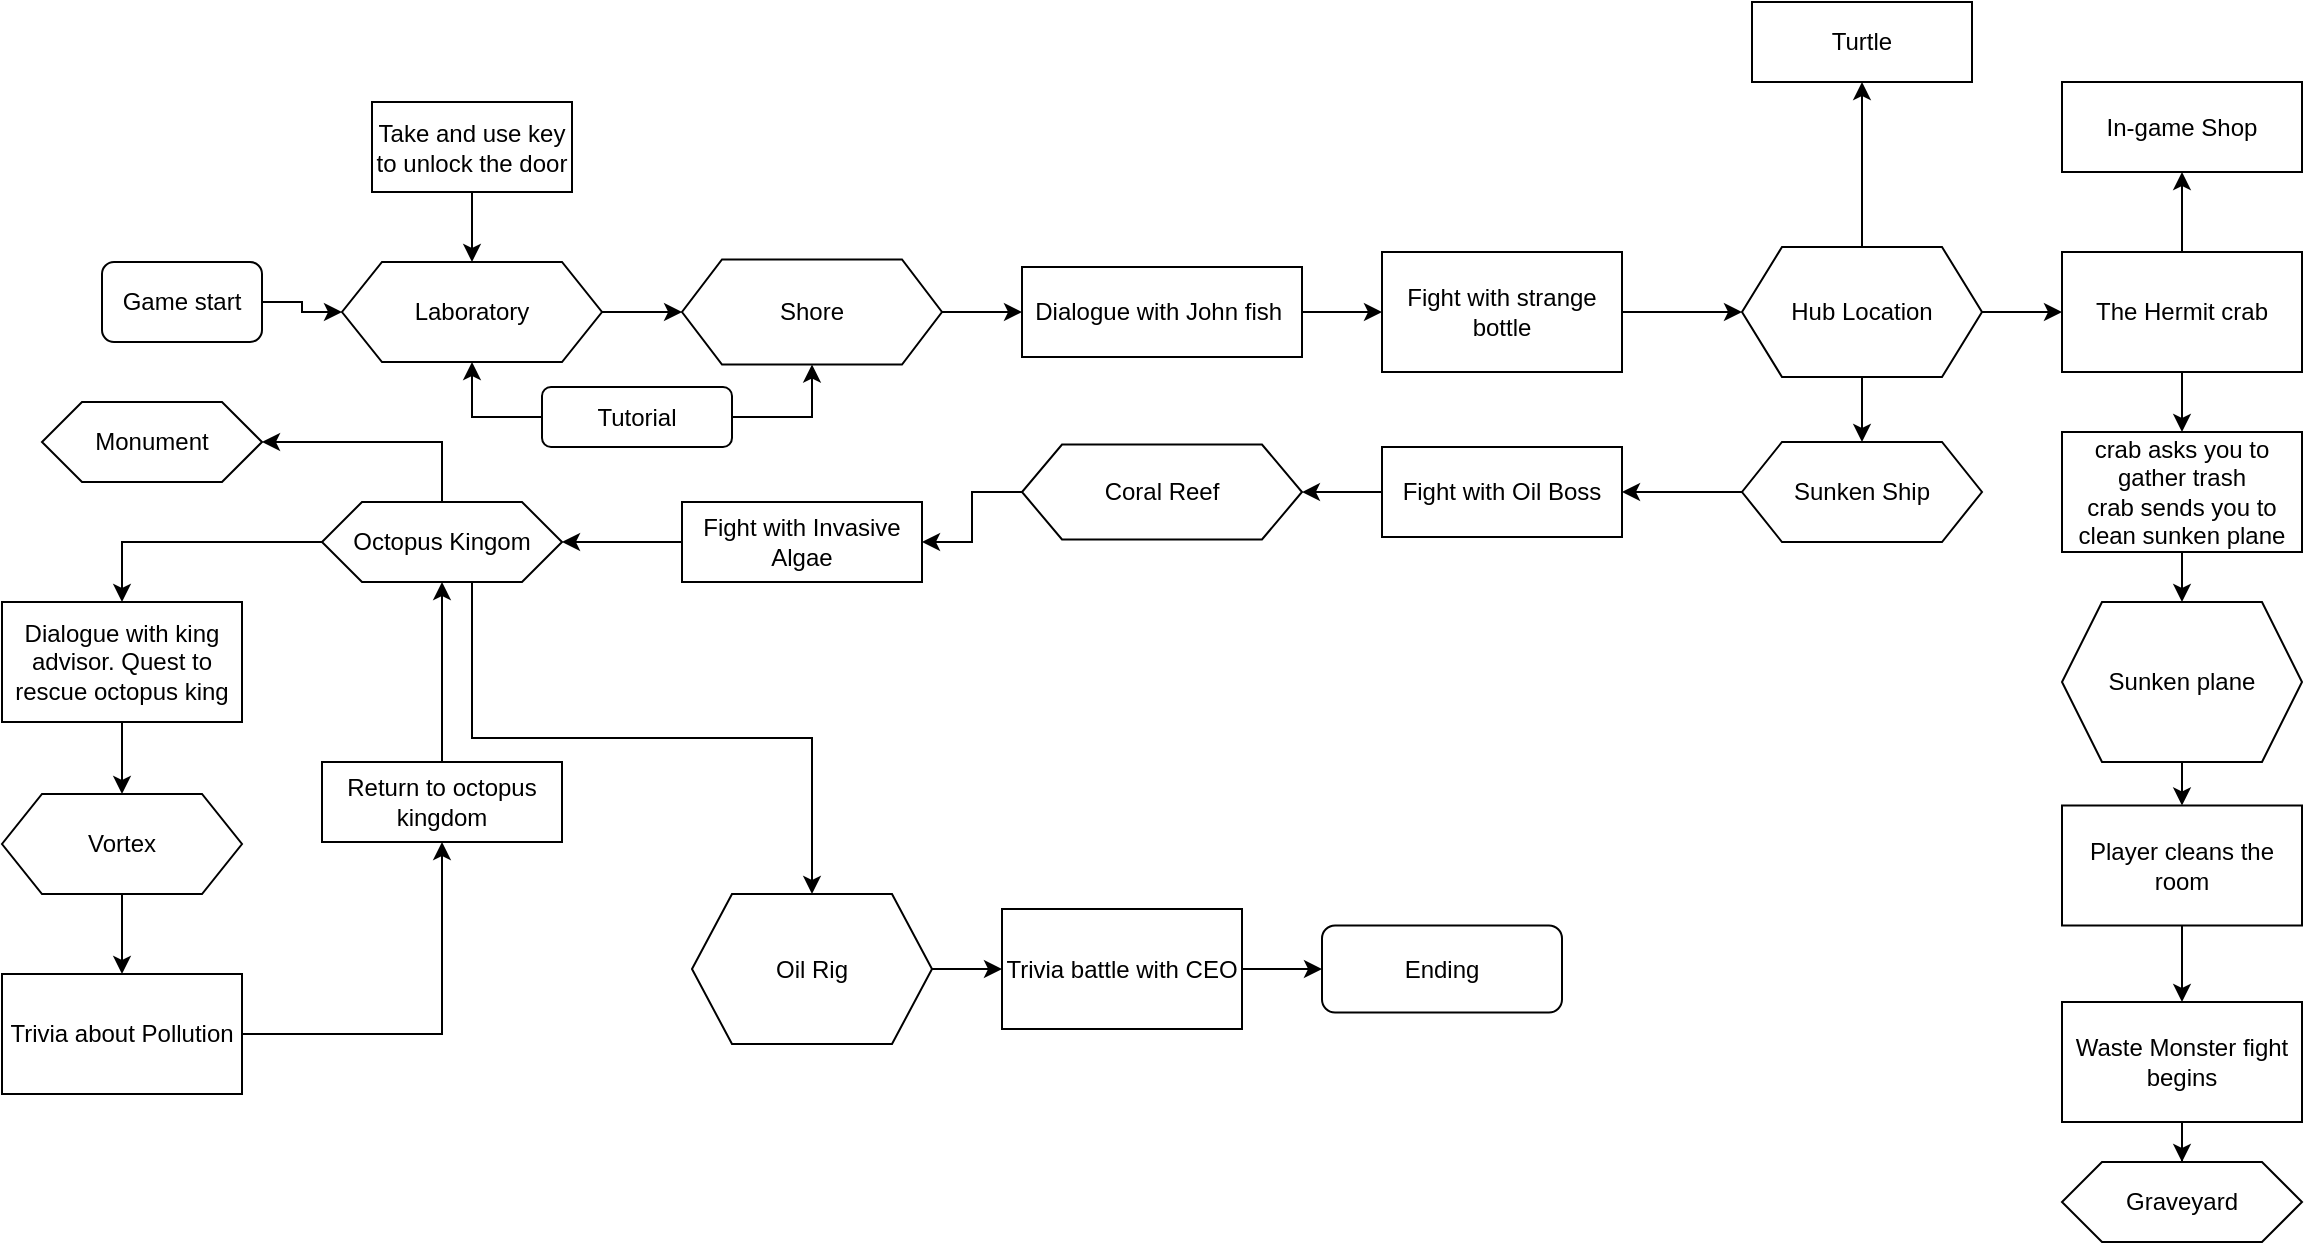 <mxfile version="25.0.3">
  <diagram id="C5RBs43oDa-KdzZeNtuy" name="Page-1">
    <mxGraphModel dx="2430" dy="674" grid="1" gridSize="10" guides="1" tooltips="1" connect="1" arrows="1" fold="1" page="1" pageScale="1" pageWidth="1169" pageHeight="827" math="0" shadow="0">
      <root>
        <mxCell id="WIyWlLk6GJQsqaUBKTNV-0" />
        <mxCell id="WIyWlLk6GJQsqaUBKTNV-1" parent="WIyWlLk6GJQsqaUBKTNV-0" />
        <mxCell id="k1QMkolN6IlTNRxzYxFX-5" value="" style="edgeStyle=orthogonalEdgeStyle;rounded=0;orthogonalLoop=1;jettySize=auto;html=1;" edge="1" parent="WIyWlLk6GJQsqaUBKTNV-1" source="k1QMkolN6IlTNRxzYxFX-0" target="k1QMkolN6IlTNRxzYxFX-1">
          <mxGeometry relative="1" as="geometry" />
        </mxCell>
        <mxCell id="k1QMkolN6IlTNRxzYxFX-0" value="Game start" style="rounded=1;whiteSpace=wrap;html=1;" vertex="1" parent="WIyWlLk6GJQsqaUBKTNV-1">
          <mxGeometry y="200" width="80" height="40" as="geometry" />
        </mxCell>
        <mxCell id="k1QMkolN6IlTNRxzYxFX-11" value="" style="edgeStyle=orthogonalEdgeStyle;rounded=0;orthogonalLoop=1;jettySize=auto;html=1;" edge="1" parent="WIyWlLk6GJQsqaUBKTNV-1" source="k1QMkolN6IlTNRxzYxFX-1" target="k1QMkolN6IlTNRxzYxFX-10">
          <mxGeometry relative="1" as="geometry" />
        </mxCell>
        <mxCell id="k1QMkolN6IlTNRxzYxFX-1" value="Laboratory" style="shape=hexagon;perimeter=hexagonPerimeter2;whiteSpace=wrap;html=1;fixedSize=1;" vertex="1" parent="WIyWlLk6GJQsqaUBKTNV-1">
          <mxGeometry x="120" y="200" width="130" height="50" as="geometry" />
        </mxCell>
        <mxCell id="k1QMkolN6IlTNRxzYxFX-12" style="edgeStyle=orthogonalEdgeStyle;rounded=0;orthogonalLoop=1;jettySize=auto;html=1;exitX=1;exitY=0.5;exitDx=0;exitDy=0;entryX=0.5;entryY=1;entryDx=0;entryDy=0;" edge="1" parent="WIyWlLk6GJQsqaUBKTNV-1" source="k1QMkolN6IlTNRxzYxFX-6" target="k1QMkolN6IlTNRxzYxFX-10">
          <mxGeometry relative="1" as="geometry" />
        </mxCell>
        <mxCell id="k1QMkolN6IlTNRxzYxFX-13" style="edgeStyle=orthogonalEdgeStyle;rounded=0;orthogonalLoop=1;jettySize=auto;html=1;exitX=0;exitY=0.5;exitDx=0;exitDy=0;entryX=0.5;entryY=1;entryDx=0;entryDy=0;" edge="1" parent="WIyWlLk6GJQsqaUBKTNV-1" source="k1QMkolN6IlTNRxzYxFX-6" target="k1QMkolN6IlTNRxzYxFX-1">
          <mxGeometry relative="1" as="geometry" />
        </mxCell>
        <mxCell id="k1QMkolN6IlTNRxzYxFX-6" value="Tutorial" style="rounded=1;whiteSpace=wrap;html=1;" vertex="1" parent="WIyWlLk6GJQsqaUBKTNV-1">
          <mxGeometry x="220" y="262.5" width="95" height="30" as="geometry" />
        </mxCell>
        <mxCell id="k1QMkolN6IlTNRxzYxFX-9" value="" style="edgeStyle=orthogonalEdgeStyle;rounded=0;orthogonalLoop=1;jettySize=auto;html=1;" edge="1" parent="WIyWlLk6GJQsqaUBKTNV-1" source="k1QMkolN6IlTNRxzYxFX-8" target="k1QMkolN6IlTNRxzYxFX-1">
          <mxGeometry relative="1" as="geometry" />
        </mxCell>
        <mxCell id="k1QMkolN6IlTNRxzYxFX-8" value="Take and use key to unlock the door" style="rounded=0;whiteSpace=wrap;html=1;" vertex="1" parent="WIyWlLk6GJQsqaUBKTNV-1">
          <mxGeometry x="135" y="120" width="100" height="45" as="geometry" />
        </mxCell>
        <mxCell id="k1QMkolN6IlTNRxzYxFX-17" value="" style="edgeStyle=orthogonalEdgeStyle;rounded=0;orthogonalLoop=1;jettySize=auto;html=1;" edge="1" parent="WIyWlLk6GJQsqaUBKTNV-1" source="k1QMkolN6IlTNRxzYxFX-10" target="k1QMkolN6IlTNRxzYxFX-14">
          <mxGeometry relative="1" as="geometry" />
        </mxCell>
        <mxCell id="k1QMkolN6IlTNRxzYxFX-10" value="Shore" style="shape=hexagon;perimeter=hexagonPerimeter2;whiteSpace=wrap;html=1;fixedSize=1;" vertex="1" parent="WIyWlLk6GJQsqaUBKTNV-1">
          <mxGeometry x="290" y="198.75" width="130" height="52.5" as="geometry" />
        </mxCell>
        <mxCell id="k1QMkolN6IlTNRxzYxFX-19" value="" style="edgeStyle=orthogonalEdgeStyle;rounded=0;orthogonalLoop=1;jettySize=auto;html=1;" edge="1" parent="WIyWlLk6GJQsqaUBKTNV-1" source="k1QMkolN6IlTNRxzYxFX-14" target="k1QMkolN6IlTNRxzYxFX-18">
          <mxGeometry relative="1" as="geometry" />
        </mxCell>
        <mxCell id="k1QMkolN6IlTNRxzYxFX-14" value="Dialogue with John fish&amp;nbsp;" style="rounded=0;whiteSpace=wrap;html=1;" vertex="1" parent="WIyWlLk6GJQsqaUBKTNV-1">
          <mxGeometry x="460" y="202.5" width="140" height="45" as="geometry" />
        </mxCell>
        <mxCell id="k1QMkolN6IlTNRxzYxFX-21" value="" style="edgeStyle=orthogonalEdgeStyle;rounded=0;orthogonalLoop=1;jettySize=auto;html=1;" edge="1" parent="WIyWlLk6GJQsqaUBKTNV-1" source="k1QMkolN6IlTNRxzYxFX-18" target="k1QMkolN6IlTNRxzYxFX-20">
          <mxGeometry relative="1" as="geometry" />
        </mxCell>
        <mxCell id="k1QMkolN6IlTNRxzYxFX-18" value="Fight with strange bottle" style="whiteSpace=wrap;html=1;rounded=0;" vertex="1" parent="WIyWlLk6GJQsqaUBKTNV-1">
          <mxGeometry x="640" y="195" width="120" height="60" as="geometry" />
        </mxCell>
        <mxCell id="k1QMkolN6IlTNRxzYxFX-23" value="" style="edgeStyle=orthogonalEdgeStyle;rounded=0;orthogonalLoop=1;jettySize=auto;html=1;" edge="1" parent="WIyWlLk6GJQsqaUBKTNV-1" source="k1QMkolN6IlTNRxzYxFX-20" target="k1QMkolN6IlTNRxzYxFX-22">
          <mxGeometry relative="1" as="geometry" />
        </mxCell>
        <mxCell id="k1QMkolN6IlTNRxzYxFX-27" value="" style="edgeStyle=orthogonalEdgeStyle;rounded=0;orthogonalLoop=1;jettySize=auto;html=1;" edge="1" parent="WIyWlLk6GJQsqaUBKTNV-1" source="k1QMkolN6IlTNRxzYxFX-20" target="k1QMkolN6IlTNRxzYxFX-26">
          <mxGeometry relative="1" as="geometry" />
        </mxCell>
        <mxCell id="k1QMkolN6IlTNRxzYxFX-42" value="" style="edgeStyle=orthogonalEdgeStyle;rounded=0;orthogonalLoop=1;jettySize=auto;html=1;" edge="1" parent="WIyWlLk6GJQsqaUBKTNV-1" source="k1QMkolN6IlTNRxzYxFX-20" target="k1QMkolN6IlTNRxzYxFX-41">
          <mxGeometry relative="1" as="geometry" />
        </mxCell>
        <mxCell id="k1QMkolN6IlTNRxzYxFX-20" value="Hub Location" style="shape=hexagon;perimeter=hexagonPerimeter2;whiteSpace=wrap;html=1;fixedSize=1;rounded=0;" vertex="1" parent="WIyWlLk6GJQsqaUBKTNV-1">
          <mxGeometry x="820" y="192.5" width="120" height="65" as="geometry" />
        </mxCell>
        <mxCell id="k1QMkolN6IlTNRxzYxFX-25" value="" style="edgeStyle=orthogonalEdgeStyle;rounded=0;orthogonalLoop=1;jettySize=auto;html=1;" edge="1" parent="WIyWlLk6GJQsqaUBKTNV-1" source="k1QMkolN6IlTNRxzYxFX-22" target="k1QMkolN6IlTNRxzYxFX-24">
          <mxGeometry relative="1" as="geometry" />
        </mxCell>
        <mxCell id="k1QMkolN6IlTNRxzYxFX-31" value="" style="edgeStyle=orthogonalEdgeStyle;rounded=0;orthogonalLoop=1;jettySize=auto;html=1;" edge="1" parent="WIyWlLk6GJQsqaUBKTNV-1" source="k1QMkolN6IlTNRxzYxFX-22" target="k1QMkolN6IlTNRxzYxFX-30">
          <mxGeometry relative="1" as="geometry" />
        </mxCell>
        <mxCell id="k1QMkolN6IlTNRxzYxFX-22" value="The Hermit crab" style="whiteSpace=wrap;html=1;rounded=0;" vertex="1" parent="WIyWlLk6GJQsqaUBKTNV-1">
          <mxGeometry x="980" y="195" width="120" height="60" as="geometry" />
        </mxCell>
        <mxCell id="k1QMkolN6IlTNRxzYxFX-24" value="In-game Shop" style="whiteSpace=wrap;html=1;rounded=0;" vertex="1" parent="WIyWlLk6GJQsqaUBKTNV-1">
          <mxGeometry x="980" y="110" width="120" height="45" as="geometry" />
        </mxCell>
        <mxCell id="k1QMkolN6IlTNRxzYxFX-26" value="Turtle" style="whiteSpace=wrap;html=1;rounded=0;" vertex="1" parent="WIyWlLk6GJQsqaUBKTNV-1">
          <mxGeometry x="825" y="70" width="110" height="40" as="geometry" />
        </mxCell>
        <mxCell id="k1QMkolN6IlTNRxzYxFX-34" value="" style="edgeStyle=orthogonalEdgeStyle;rounded=0;orthogonalLoop=1;jettySize=auto;html=1;" edge="1" parent="WIyWlLk6GJQsqaUBKTNV-1" source="k1QMkolN6IlTNRxzYxFX-28" target="k1QMkolN6IlTNRxzYxFX-33">
          <mxGeometry relative="1" as="geometry" />
        </mxCell>
        <mxCell id="k1QMkolN6IlTNRxzYxFX-28" value="Sunken plane" style="shape=hexagon;perimeter=hexagonPerimeter2;whiteSpace=wrap;html=1;fixedSize=1;rounded=0;" vertex="1" parent="WIyWlLk6GJQsqaUBKTNV-1">
          <mxGeometry x="980" y="370" width="120" height="80" as="geometry" />
        </mxCell>
        <mxCell id="k1QMkolN6IlTNRxzYxFX-32" value="" style="edgeStyle=orthogonalEdgeStyle;rounded=0;orthogonalLoop=1;jettySize=auto;html=1;" edge="1" parent="WIyWlLk6GJQsqaUBKTNV-1" source="k1QMkolN6IlTNRxzYxFX-30" target="k1QMkolN6IlTNRxzYxFX-28">
          <mxGeometry relative="1" as="geometry" />
        </mxCell>
        <mxCell id="k1QMkolN6IlTNRxzYxFX-30" value="crab asks you to gather trash&lt;div&gt;crab sends you to clean sunken plane&lt;/div&gt;" style="whiteSpace=wrap;html=1;rounded=0;" vertex="1" parent="WIyWlLk6GJQsqaUBKTNV-1">
          <mxGeometry x="980" y="285" width="120" height="60" as="geometry" />
        </mxCell>
        <mxCell id="k1QMkolN6IlTNRxzYxFX-36" value="" style="edgeStyle=orthogonalEdgeStyle;rounded=0;orthogonalLoop=1;jettySize=auto;html=1;" edge="1" parent="WIyWlLk6GJQsqaUBKTNV-1" source="k1QMkolN6IlTNRxzYxFX-33" target="k1QMkolN6IlTNRxzYxFX-35">
          <mxGeometry relative="1" as="geometry" />
        </mxCell>
        <mxCell id="k1QMkolN6IlTNRxzYxFX-33" value="Player cleans the room" style="whiteSpace=wrap;html=1;rounded=0;" vertex="1" parent="WIyWlLk6GJQsqaUBKTNV-1">
          <mxGeometry x="980" y="471.75" width="120" height="60" as="geometry" />
        </mxCell>
        <mxCell id="k1QMkolN6IlTNRxzYxFX-40" value="" style="edgeStyle=orthogonalEdgeStyle;rounded=0;orthogonalLoop=1;jettySize=auto;html=1;" edge="1" parent="WIyWlLk6GJQsqaUBKTNV-1" source="k1QMkolN6IlTNRxzYxFX-35" target="k1QMkolN6IlTNRxzYxFX-39">
          <mxGeometry relative="1" as="geometry" />
        </mxCell>
        <mxCell id="k1QMkolN6IlTNRxzYxFX-35" value="Waste Monster fight begins" style="whiteSpace=wrap;html=1;rounded=0;" vertex="1" parent="WIyWlLk6GJQsqaUBKTNV-1">
          <mxGeometry x="980" y="570" width="120" height="60" as="geometry" />
        </mxCell>
        <mxCell id="k1QMkolN6IlTNRxzYxFX-39" value="Graveyard" style="shape=hexagon;perimeter=hexagonPerimeter2;whiteSpace=wrap;html=1;fixedSize=1;rounded=0;" vertex="1" parent="WIyWlLk6GJQsqaUBKTNV-1">
          <mxGeometry x="980" y="650" width="120" height="40" as="geometry" />
        </mxCell>
        <mxCell id="k1QMkolN6IlTNRxzYxFX-44" value="" style="edgeStyle=orthogonalEdgeStyle;rounded=0;orthogonalLoop=1;jettySize=auto;html=1;" edge="1" parent="WIyWlLk6GJQsqaUBKTNV-1" source="k1QMkolN6IlTNRxzYxFX-41" target="k1QMkolN6IlTNRxzYxFX-43">
          <mxGeometry relative="1" as="geometry" />
        </mxCell>
        <mxCell id="k1QMkolN6IlTNRxzYxFX-41" value="Sunken Ship" style="shape=hexagon;perimeter=hexagonPerimeter2;whiteSpace=wrap;html=1;fixedSize=1;rounded=0;" vertex="1" parent="WIyWlLk6GJQsqaUBKTNV-1">
          <mxGeometry x="820" y="290" width="120" height="50" as="geometry" />
        </mxCell>
        <mxCell id="k1QMkolN6IlTNRxzYxFX-46" value="" style="edgeStyle=orthogonalEdgeStyle;rounded=0;orthogonalLoop=1;jettySize=auto;html=1;" edge="1" parent="WIyWlLk6GJQsqaUBKTNV-1" source="k1QMkolN6IlTNRxzYxFX-43" target="k1QMkolN6IlTNRxzYxFX-45">
          <mxGeometry relative="1" as="geometry" />
        </mxCell>
        <mxCell id="k1QMkolN6IlTNRxzYxFX-43" value="Fight with Oil Boss" style="whiteSpace=wrap;html=1;rounded=0;" vertex="1" parent="WIyWlLk6GJQsqaUBKTNV-1">
          <mxGeometry x="640" y="292.5" width="120" height="45" as="geometry" />
        </mxCell>
        <mxCell id="k1QMkolN6IlTNRxzYxFX-48" style="edgeStyle=orthogonalEdgeStyle;rounded=0;orthogonalLoop=1;jettySize=auto;html=1;exitX=0;exitY=0.5;exitDx=0;exitDy=0;entryX=1;entryY=0.5;entryDx=0;entryDy=0;" edge="1" parent="WIyWlLk6GJQsqaUBKTNV-1" source="k1QMkolN6IlTNRxzYxFX-45" target="k1QMkolN6IlTNRxzYxFX-47">
          <mxGeometry relative="1" as="geometry" />
        </mxCell>
        <mxCell id="k1QMkolN6IlTNRxzYxFX-45" value="Coral Reef" style="shape=hexagon;perimeter=hexagonPerimeter2;whiteSpace=wrap;html=1;fixedSize=1;rounded=0;" vertex="1" parent="WIyWlLk6GJQsqaUBKTNV-1">
          <mxGeometry x="460" y="291.25" width="140" height="47.5" as="geometry" />
        </mxCell>
        <mxCell id="k1QMkolN6IlTNRxzYxFX-50" value="" style="edgeStyle=orthogonalEdgeStyle;rounded=0;orthogonalLoop=1;jettySize=auto;html=1;" edge="1" parent="WIyWlLk6GJQsqaUBKTNV-1" source="k1QMkolN6IlTNRxzYxFX-47" target="k1QMkolN6IlTNRxzYxFX-49">
          <mxGeometry relative="1" as="geometry" />
        </mxCell>
        <mxCell id="k1QMkolN6IlTNRxzYxFX-47" value="Fight with Invasive Algae" style="rounded=0;whiteSpace=wrap;html=1;" vertex="1" parent="WIyWlLk6GJQsqaUBKTNV-1">
          <mxGeometry x="290" y="320" width="120" height="40" as="geometry" />
        </mxCell>
        <mxCell id="k1QMkolN6IlTNRxzYxFX-63" style="edgeStyle=orthogonalEdgeStyle;rounded=0;orthogonalLoop=1;jettySize=auto;html=1;exitX=0.5;exitY=0;exitDx=0;exitDy=0;entryX=1;entryY=0.5;entryDx=0;entryDy=0;" edge="1" parent="WIyWlLk6GJQsqaUBKTNV-1" source="k1QMkolN6IlTNRxzYxFX-49" target="k1QMkolN6IlTNRxzYxFX-51">
          <mxGeometry relative="1" as="geometry" />
        </mxCell>
        <mxCell id="k1QMkolN6IlTNRxzYxFX-64" style="edgeStyle=orthogonalEdgeStyle;rounded=0;orthogonalLoop=1;jettySize=auto;html=1;exitX=0;exitY=0.5;exitDx=0;exitDy=0;" edge="1" parent="WIyWlLk6GJQsqaUBKTNV-1" source="k1QMkolN6IlTNRxzYxFX-49" target="k1QMkolN6IlTNRxzYxFX-55">
          <mxGeometry relative="1" as="geometry" />
        </mxCell>
        <mxCell id="k1QMkolN6IlTNRxzYxFX-66" style="edgeStyle=orthogonalEdgeStyle;rounded=0;orthogonalLoop=1;jettySize=auto;html=1;exitX=0.625;exitY=1;exitDx=0;exitDy=0;entryX=0.5;entryY=0;entryDx=0;entryDy=0;" edge="1" parent="WIyWlLk6GJQsqaUBKTNV-1" source="k1QMkolN6IlTNRxzYxFX-49" target="k1QMkolN6IlTNRxzYxFX-67">
          <mxGeometry relative="1" as="geometry">
            <mxPoint x="300" y="460" as="targetPoint" />
          </mxGeometry>
        </mxCell>
        <mxCell id="k1QMkolN6IlTNRxzYxFX-49" value="Octopus Kingom" style="shape=hexagon;perimeter=hexagonPerimeter2;whiteSpace=wrap;html=1;fixedSize=1;rounded=0;" vertex="1" parent="WIyWlLk6GJQsqaUBKTNV-1">
          <mxGeometry x="110" y="320" width="120" height="40" as="geometry" />
        </mxCell>
        <mxCell id="k1QMkolN6IlTNRxzYxFX-51" value="Monument" style="shape=hexagon;perimeter=hexagonPerimeter2;whiteSpace=wrap;html=1;fixedSize=1;rounded=0;" vertex="1" parent="WIyWlLk6GJQsqaUBKTNV-1">
          <mxGeometry x="-30" y="270" width="110" height="40" as="geometry" />
        </mxCell>
        <mxCell id="k1QMkolN6IlTNRxzYxFX-58" value="" style="edgeStyle=orthogonalEdgeStyle;rounded=0;orthogonalLoop=1;jettySize=auto;html=1;" edge="1" parent="WIyWlLk6GJQsqaUBKTNV-1" source="k1QMkolN6IlTNRxzYxFX-55" target="k1QMkolN6IlTNRxzYxFX-57">
          <mxGeometry relative="1" as="geometry" />
        </mxCell>
        <mxCell id="k1QMkolN6IlTNRxzYxFX-55" value="Dialogue with king advisor. Quest to rescue octopus king" style="whiteSpace=wrap;html=1;rounded=0;" vertex="1" parent="WIyWlLk6GJQsqaUBKTNV-1">
          <mxGeometry x="-50" y="370" width="120" height="60" as="geometry" />
        </mxCell>
        <mxCell id="k1QMkolN6IlTNRxzYxFX-60" value="" style="edgeStyle=orthogonalEdgeStyle;rounded=0;orthogonalLoop=1;jettySize=auto;html=1;" edge="1" parent="WIyWlLk6GJQsqaUBKTNV-1" source="k1QMkolN6IlTNRxzYxFX-57" target="k1QMkolN6IlTNRxzYxFX-59">
          <mxGeometry relative="1" as="geometry" />
        </mxCell>
        <mxCell id="k1QMkolN6IlTNRxzYxFX-57" value="Vortex" style="shape=hexagon;perimeter=hexagonPerimeter2;whiteSpace=wrap;html=1;fixedSize=1;rounded=0;" vertex="1" parent="WIyWlLk6GJQsqaUBKTNV-1">
          <mxGeometry x="-50" y="466" width="120" height="50" as="geometry" />
        </mxCell>
        <mxCell id="k1QMkolN6IlTNRxzYxFX-62" value="" style="edgeStyle=orthogonalEdgeStyle;rounded=0;orthogonalLoop=1;jettySize=auto;html=1;" edge="1" parent="WIyWlLk6GJQsqaUBKTNV-1" source="k1QMkolN6IlTNRxzYxFX-59" target="k1QMkolN6IlTNRxzYxFX-61">
          <mxGeometry relative="1" as="geometry" />
        </mxCell>
        <mxCell id="k1QMkolN6IlTNRxzYxFX-59" value="Trivia about Pollution" style="whiteSpace=wrap;html=1;rounded=0;" vertex="1" parent="WIyWlLk6GJQsqaUBKTNV-1">
          <mxGeometry x="-50" y="556" width="120" height="60" as="geometry" />
        </mxCell>
        <mxCell id="k1QMkolN6IlTNRxzYxFX-65" style="edgeStyle=orthogonalEdgeStyle;rounded=0;orthogonalLoop=1;jettySize=auto;html=1;exitX=0.5;exitY=0;exitDx=0;exitDy=0;entryX=0.5;entryY=1;entryDx=0;entryDy=0;" edge="1" parent="WIyWlLk6GJQsqaUBKTNV-1" source="k1QMkolN6IlTNRxzYxFX-61" target="k1QMkolN6IlTNRxzYxFX-49">
          <mxGeometry relative="1" as="geometry" />
        </mxCell>
        <mxCell id="k1QMkolN6IlTNRxzYxFX-61" value="Return to octopus kingdom" style="whiteSpace=wrap;html=1;rounded=0;" vertex="1" parent="WIyWlLk6GJQsqaUBKTNV-1">
          <mxGeometry x="110" y="450" width="120" height="40" as="geometry" />
        </mxCell>
        <mxCell id="k1QMkolN6IlTNRxzYxFX-69" value="" style="edgeStyle=orthogonalEdgeStyle;rounded=0;orthogonalLoop=1;jettySize=auto;html=1;" edge="1" parent="WIyWlLk6GJQsqaUBKTNV-1" source="k1QMkolN6IlTNRxzYxFX-67" target="k1QMkolN6IlTNRxzYxFX-68">
          <mxGeometry relative="1" as="geometry" />
        </mxCell>
        <mxCell id="k1QMkolN6IlTNRxzYxFX-67" value="Oil Rig" style="shape=hexagon;perimeter=hexagonPerimeter2;whiteSpace=wrap;html=1;fixedSize=1;" vertex="1" parent="WIyWlLk6GJQsqaUBKTNV-1">
          <mxGeometry x="295" y="516" width="120" height="75" as="geometry" />
        </mxCell>
        <mxCell id="k1QMkolN6IlTNRxzYxFX-71" value="" style="edgeStyle=orthogonalEdgeStyle;rounded=0;orthogonalLoop=1;jettySize=auto;html=1;" edge="1" parent="WIyWlLk6GJQsqaUBKTNV-1" source="k1QMkolN6IlTNRxzYxFX-68" target="k1QMkolN6IlTNRxzYxFX-70">
          <mxGeometry relative="1" as="geometry" />
        </mxCell>
        <mxCell id="k1QMkolN6IlTNRxzYxFX-68" value="Trivia battle with CEO" style="whiteSpace=wrap;html=1;" vertex="1" parent="WIyWlLk6GJQsqaUBKTNV-1">
          <mxGeometry x="450" y="523.5" width="120" height="60" as="geometry" />
        </mxCell>
        <mxCell id="k1QMkolN6IlTNRxzYxFX-70" value="Ending" style="rounded=1;whiteSpace=wrap;html=1;" vertex="1" parent="WIyWlLk6GJQsqaUBKTNV-1">
          <mxGeometry x="610" y="531.75" width="120" height="43.5" as="geometry" />
        </mxCell>
      </root>
    </mxGraphModel>
  </diagram>
</mxfile>
